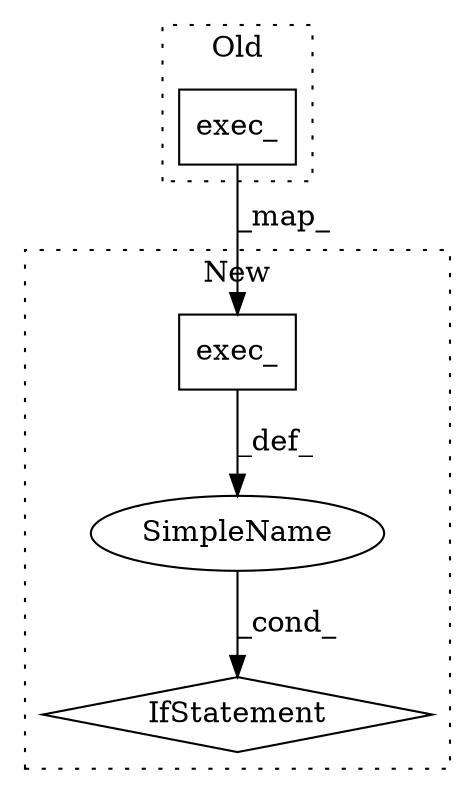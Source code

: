 digraph G {
subgraph cluster0 {
1 [label="exec_" a="32" s="15916" l="7" shape="box"];
label = "Old";
style="dotted";
}
subgraph cluster1 {
2 [label="exec_" a="32" s="15801" l="7" shape="box"];
3 [label="SimpleName" a="42" s="" l="" shape="ellipse"];
4 [label="IfStatement" a="25" s="15784,15808" l="4,2" shape="diamond"];
label = "New";
style="dotted";
}
1 -> 2 [label="_map_"];
2 -> 3 [label="_def_"];
3 -> 4 [label="_cond_"];
}